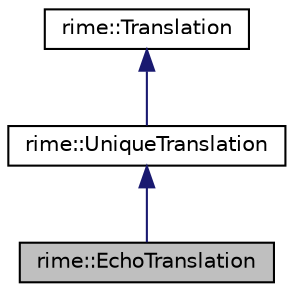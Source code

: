 digraph "rime::EchoTranslation"
{
  edge [fontname="Helvetica",fontsize="10",labelfontname="Helvetica",labelfontsize="10"];
  node [fontname="Helvetica",fontsize="10",shape=record];
  Node1 [label="rime::EchoTranslation",height=0.2,width=0.4,color="black", fillcolor="grey75", style="filled" fontcolor="black"];
  Node2 -> Node1 [dir="back",color="midnightblue",fontsize="10",style="solid",fontname="Helvetica"];
  Node2 [label="rime::UniqueTranslation",height=0.2,width=0.4,color="black", fillcolor="white", style="filled",URL="$a00232.html"];
  Node3 -> Node2 [dir="back",color="midnightblue",fontsize="10",style="solid",fontname="Helvetica"];
  Node3 [label="rime::Translation",height=0.2,width=0.4,color="black", fillcolor="white", style="filled",URL="$a00219.html"];
}
